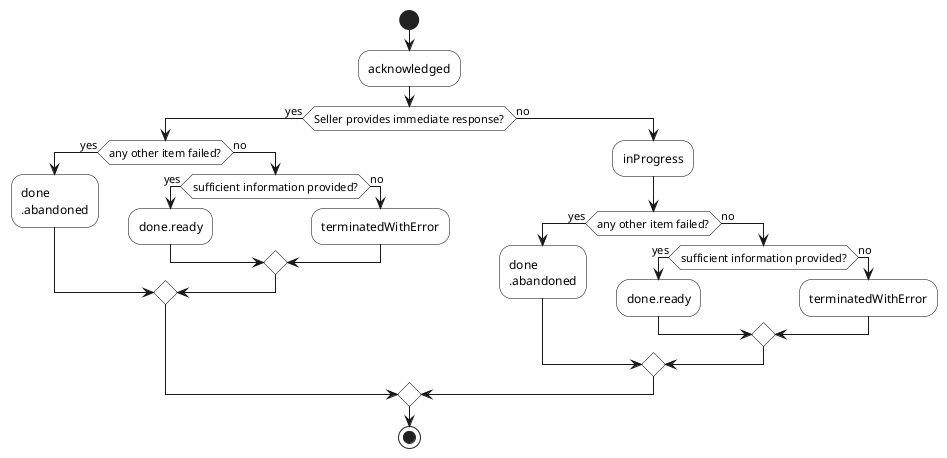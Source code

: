 @startuml


skinparam activity {
    BackgroundColor White
    BorderColor Black
}

start

:acknowledged;
if(Seller provides immediate response?) then (yes)
    if(any other item failed?) then (yes)
        :done
        .abandoned;
    else (no)
        if(sufficient information provided?) then (yes)
            :done.ready;
        else (no)
            :terminatedWithError;
        endif
    endif
else (no)
    :inProgress;
    
    if(any other item failed?) then (yes)
        :done
        .abandoned;
    else (no)
        if(sufficient information provided?) then (yes)
            :done.ready;
        else (no)
            :terminatedWithError;
        endif
    endif
endif

stop

@enduml